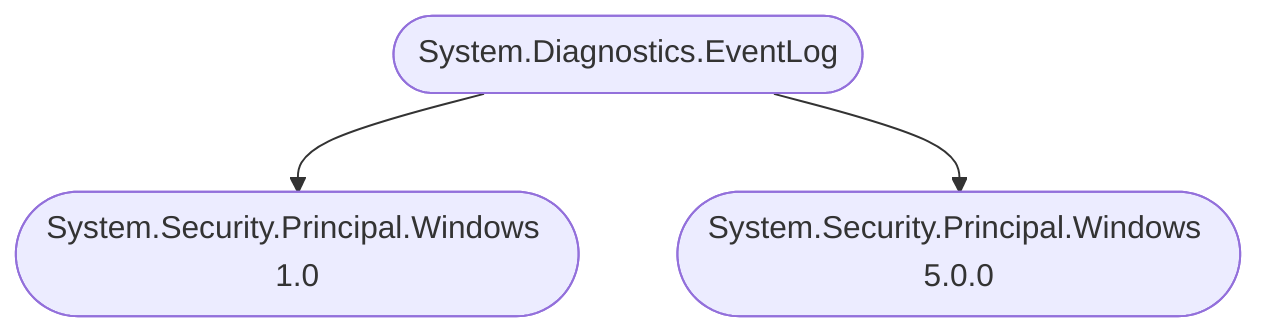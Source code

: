 graph TD
	A([System.Diagnostics.EventLog]) --> B1([System.Security.Principal.Windows 1.0])
	A([System.Diagnostics.EventLog]) --> B2([System.Security.Principal.Windows 5.0.0])